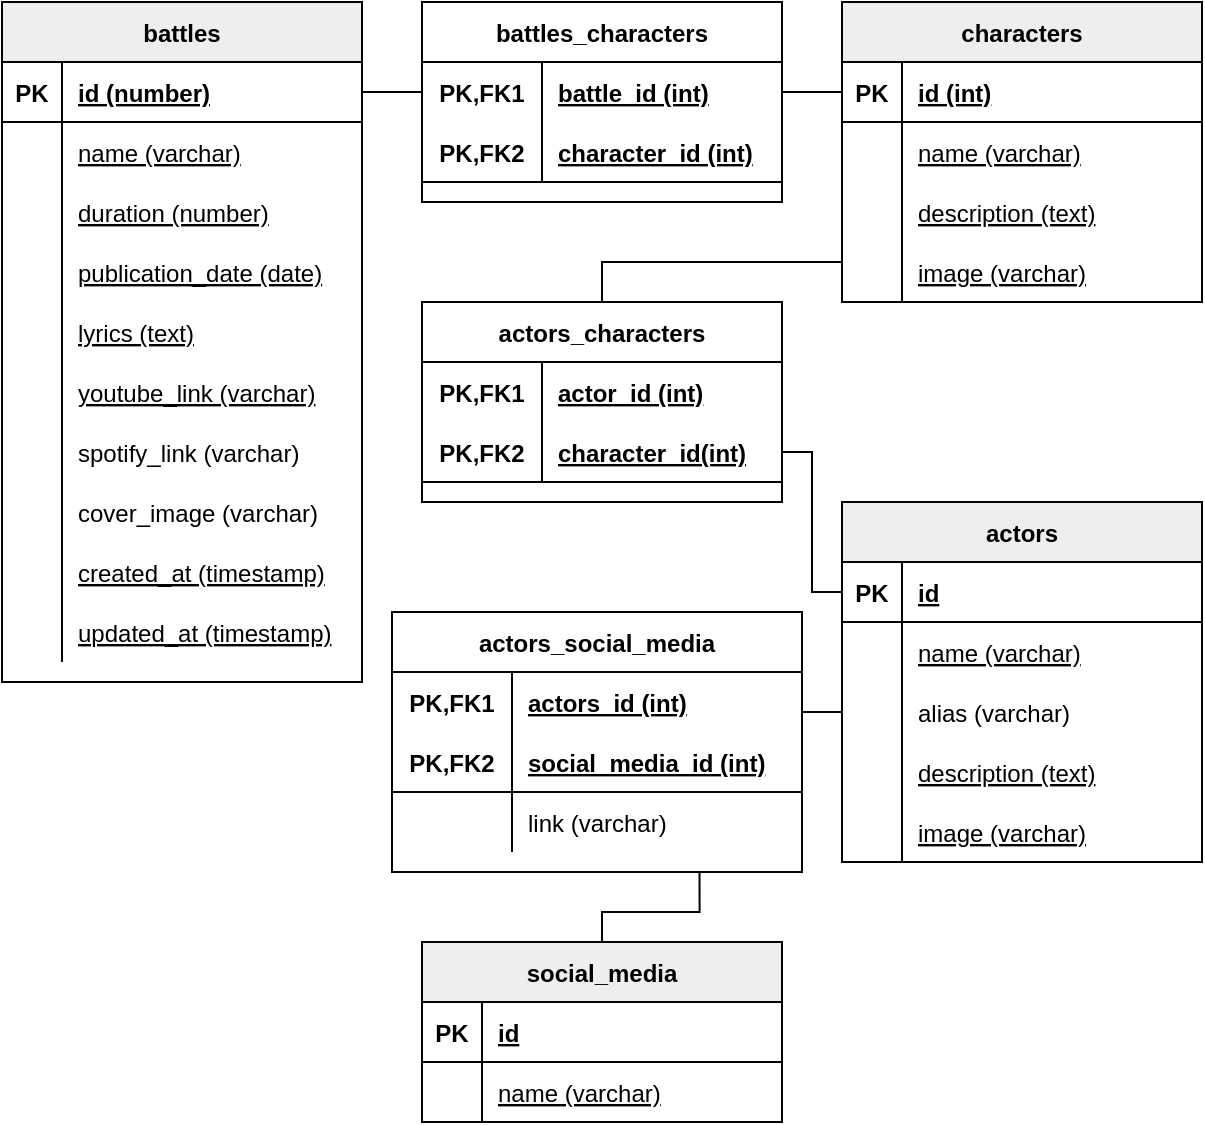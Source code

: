 <mxfile version="14.9.6" type="device"><diagram id="C5RBs43oDa-KdzZeNtuy" name="Page-1"><mxGraphModel dx="952" dy="644" grid="1" gridSize="10" guides="1" tooltips="1" connect="1" arrows="1" fold="1" page="1" pageScale="1" pageWidth="827" pageHeight="1169" math="0" shadow="0"><root><mxCell id="WIyWlLk6GJQsqaUBKTNV-0"/><mxCell id="WIyWlLk6GJQsqaUBKTNV-1" parent="WIyWlLk6GJQsqaUBKTNV-0"/><mxCell id="ADZzPNTdhYBdl-2jyVYL-12" value="battles" style="shape=table;startSize=30;container=1;collapsible=1;childLayout=tableLayout;fixedRows=1;rowLines=0;fontStyle=1;align=center;resizeLast=1;fillColor=#EEEEEE;" parent="WIyWlLk6GJQsqaUBKTNV-1" vertex="1"><mxGeometry y="190" width="180" height="340" as="geometry"/></mxCell><mxCell id="ADZzPNTdhYBdl-2jyVYL-13" value="" style="shape=partialRectangle;collapsible=0;dropTarget=0;pointerEvents=0;fillColor=none;top=0;left=0;bottom=1;right=0;points=[[0,0.5],[1,0.5]];portConstraint=eastwest;" parent="ADZzPNTdhYBdl-2jyVYL-12" vertex="1"><mxGeometry y="30" width="180" height="30" as="geometry"/></mxCell><mxCell id="ADZzPNTdhYBdl-2jyVYL-14" value="PK" style="shape=partialRectangle;connectable=0;fillColor=none;top=0;left=0;bottom=0;right=0;fontStyle=1;overflow=hidden;" parent="ADZzPNTdhYBdl-2jyVYL-13" vertex="1"><mxGeometry width="30" height="30" as="geometry"/></mxCell><mxCell id="ADZzPNTdhYBdl-2jyVYL-15" value="id (number)" style="shape=partialRectangle;connectable=0;fillColor=none;top=0;left=0;bottom=0;right=0;align=left;spacingLeft=6;fontStyle=5;overflow=hidden;" parent="ADZzPNTdhYBdl-2jyVYL-13" vertex="1"><mxGeometry x="30" width="150" height="30" as="geometry"/></mxCell><mxCell id="ADZzPNTdhYBdl-2jyVYL-16" value="" style="shape=partialRectangle;collapsible=0;dropTarget=0;pointerEvents=0;fillColor=none;top=0;left=0;bottom=0;right=0;points=[[0,0.5],[1,0.5]];portConstraint=eastwest;" parent="ADZzPNTdhYBdl-2jyVYL-12" vertex="1"><mxGeometry y="60" width="180" height="30" as="geometry"/></mxCell><mxCell id="ADZzPNTdhYBdl-2jyVYL-17" value="" style="shape=partialRectangle;connectable=0;fillColor=none;top=0;left=0;bottom=0;right=0;editable=1;overflow=hidden;" parent="ADZzPNTdhYBdl-2jyVYL-16" vertex="1"><mxGeometry width="30" height="30" as="geometry"/></mxCell><mxCell id="ADZzPNTdhYBdl-2jyVYL-18" value="name (varchar)" style="shape=partialRectangle;connectable=0;fillColor=none;top=0;left=0;bottom=0;right=0;align=left;spacingLeft=6;overflow=hidden;fontStyle=4" parent="ADZzPNTdhYBdl-2jyVYL-16" vertex="1"><mxGeometry x="30" width="150" height="30" as="geometry"/></mxCell><mxCell id="ADZzPNTdhYBdl-2jyVYL-19" value="" style="shape=partialRectangle;collapsible=0;dropTarget=0;pointerEvents=0;fillColor=none;top=0;left=0;bottom=0;right=0;points=[[0,0.5],[1,0.5]];portConstraint=eastwest;" parent="ADZzPNTdhYBdl-2jyVYL-12" vertex="1"><mxGeometry y="90" width="180" height="30" as="geometry"/></mxCell><mxCell id="ADZzPNTdhYBdl-2jyVYL-20" value="" style="shape=partialRectangle;connectable=0;fillColor=none;top=0;left=0;bottom=0;right=0;editable=1;overflow=hidden;" parent="ADZzPNTdhYBdl-2jyVYL-19" vertex="1"><mxGeometry width="30" height="30" as="geometry"/></mxCell><mxCell id="ADZzPNTdhYBdl-2jyVYL-21" value="duration (number)" style="shape=partialRectangle;connectable=0;fillColor=none;top=0;left=0;bottom=0;right=0;align=left;spacingLeft=6;overflow=hidden;fontStyle=4" parent="ADZzPNTdhYBdl-2jyVYL-19" vertex="1"><mxGeometry x="30" width="150" height="30" as="geometry"/></mxCell><mxCell id="ADZzPNTdhYBdl-2jyVYL-22" value="" style="shape=partialRectangle;collapsible=0;dropTarget=0;pointerEvents=0;fillColor=none;top=0;left=0;bottom=0;right=0;points=[[0,0.5],[1,0.5]];portConstraint=eastwest;" parent="ADZzPNTdhYBdl-2jyVYL-12" vertex="1"><mxGeometry y="120" width="180" height="30" as="geometry"/></mxCell><mxCell id="ADZzPNTdhYBdl-2jyVYL-23" value="" style="shape=partialRectangle;connectable=0;fillColor=none;top=0;left=0;bottom=0;right=0;editable=1;overflow=hidden;" parent="ADZzPNTdhYBdl-2jyVYL-22" vertex="1"><mxGeometry width="30" height="30" as="geometry"/></mxCell><mxCell id="ADZzPNTdhYBdl-2jyVYL-24" value="publication_date (date)" style="shape=partialRectangle;connectable=0;fillColor=none;top=0;left=0;bottom=0;right=0;align=left;spacingLeft=6;overflow=hidden;fontStyle=4" parent="ADZzPNTdhYBdl-2jyVYL-22" vertex="1"><mxGeometry x="30" width="150" height="30" as="geometry"/></mxCell><mxCell id="ADZzPNTdhYBdl-2jyVYL-38" value="" style="shape=partialRectangle;collapsible=0;dropTarget=0;pointerEvents=0;fillColor=none;top=0;left=0;bottom=0;right=0;points=[[0,0.5],[1,0.5]];portConstraint=eastwest;" parent="ADZzPNTdhYBdl-2jyVYL-12" vertex="1"><mxGeometry y="150" width="180" height="30" as="geometry"/></mxCell><mxCell id="ADZzPNTdhYBdl-2jyVYL-39" value="" style="shape=partialRectangle;connectable=0;fillColor=none;top=0;left=0;bottom=0;right=0;editable=1;overflow=hidden;" parent="ADZzPNTdhYBdl-2jyVYL-38" vertex="1"><mxGeometry width="30" height="30" as="geometry"/></mxCell><mxCell id="ADZzPNTdhYBdl-2jyVYL-40" value="lyrics (text)" style="shape=partialRectangle;connectable=0;fillColor=none;top=0;left=0;bottom=0;right=0;align=left;spacingLeft=6;overflow=hidden;fontStyle=4" parent="ADZzPNTdhYBdl-2jyVYL-38" vertex="1"><mxGeometry x="30" width="150" height="30" as="geometry"/></mxCell><mxCell id="ADZzPNTdhYBdl-2jyVYL-41" value="" style="shape=partialRectangle;collapsible=0;dropTarget=0;pointerEvents=0;fillColor=none;top=0;left=0;bottom=0;right=0;points=[[0,0.5],[1,0.5]];portConstraint=eastwest;" parent="ADZzPNTdhYBdl-2jyVYL-12" vertex="1"><mxGeometry y="180" width="180" height="30" as="geometry"/></mxCell><mxCell id="ADZzPNTdhYBdl-2jyVYL-42" value="" style="shape=partialRectangle;connectable=0;fillColor=none;top=0;left=0;bottom=0;right=0;editable=1;overflow=hidden;" parent="ADZzPNTdhYBdl-2jyVYL-41" vertex="1"><mxGeometry width="30" height="30" as="geometry"/></mxCell><mxCell id="ADZzPNTdhYBdl-2jyVYL-43" value="youtube_link (varchar)" style="shape=partialRectangle;connectable=0;fillColor=none;top=0;left=0;bottom=0;right=0;align=left;spacingLeft=6;overflow=hidden;fontStyle=4" parent="ADZzPNTdhYBdl-2jyVYL-41" vertex="1"><mxGeometry x="30" width="150" height="30" as="geometry"/></mxCell><mxCell id="ADZzPNTdhYBdl-2jyVYL-44" value="" style="shape=partialRectangle;collapsible=0;dropTarget=0;pointerEvents=0;fillColor=none;top=0;left=0;bottom=0;right=0;points=[[0,0.5],[1,0.5]];portConstraint=eastwest;" parent="ADZzPNTdhYBdl-2jyVYL-12" vertex="1"><mxGeometry y="210" width="180" height="30" as="geometry"/></mxCell><mxCell id="ADZzPNTdhYBdl-2jyVYL-45" value="" style="shape=partialRectangle;connectable=0;fillColor=none;top=0;left=0;bottom=0;right=0;editable=1;overflow=hidden;" parent="ADZzPNTdhYBdl-2jyVYL-44" vertex="1"><mxGeometry width="30" height="30" as="geometry"/></mxCell><mxCell id="ADZzPNTdhYBdl-2jyVYL-46" value="spotify_link (varchar)" style="shape=partialRectangle;connectable=0;fillColor=none;top=0;left=0;bottom=0;right=0;align=left;spacingLeft=6;overflow=hidden;" parent="ADZzPNTdhYBdl-2jyVYL-44" vertex="1"><mxGeometry x="30" width="150" height="30" as="geometry"/></mxCell><mxCell id="ADZzPNTdhYBdl-2jyVYL-47" value="" style="shape=partialRectangle;collapsible=0;dropTarget=0;pointerEvents=0;fillColor=none;top=0;left=0;bottom=0;right=0;points=[[0,0.5],[1,0.5]];portConstraint=eastwest;" parent="ADZzPNTdhYBdl-2jyVYL-12" vertex="1"><mxGeometry y="240" width="180" height="30" as="geometry"/></mxCell><mxCell id="ADZzPNTdhYBdl-2jyVYL-48" value="" style="shape=partialRectangle;connectable=0;fillColor=none;top=0;left=0;bottom=0;right=0;editable=1;overflow=hidden;" parent="ADZzPNTdhYBdl-2jyVYL-47" vertex="1"><mxGeometry width="30" height="30" as="geometry"/></mxCell><mxCell id="ADZzPNTdhYBdl-2jyVYL-49" value="cover_image (varchar)" style="shape=partialRectangle;connectable=0;fillColor=none;top=0;left=0;bottom=0;right=0;align=left;spacingLeft=6;overflow=hidden;" parent="ADZzPNTdhYBdl-2jyVYL-47" vertex="1"><mxGeometry x="30" width="150" height="30" as="geometry"/></mxCell><mxCell id="0YeldQYcMowtpOcQCSwm-0" value="" style="shape=partialRectangle;collapsible=0;dropTarget=0;pointerEvents=0;fillColor=none;top=0;left=0;bottom=0;right=0;points=[[0,0.5],[1,0.5]];portConstraint=eastwest;" parent="ADZzPNTdhYBdl-2jyVYL-12" vertex="1"><mxGeometry y="270" width="180" height="30" as="geometry"/></mxCell><mxCell id="0YeldQYcMowtpOcQCSwm-1" value="" style="shape=partialRectangle;connectable=0;fillColor=none;top=0;left=0;bottom=0;right=0;editable=1;overflow=hidden;" parent="0YeldQYcMowtpOcQCSwm-0" vertex="1"><mxGeometry width="30" height="30" as="geometry"/></mxCell><mxCell id="0YeldQYcMowtpOcQCSwm-2" value="created_at (timestamp)" style="shape=partialRectangle;connectable=0;fillColor=none;top=0;left=0;bottom=0;right=0;align=left;spacingLeft=6;overflow=hidden;fontStyle=4" parent="0YeldQYcMowtpOcQCSwm-0" vertex="1"><mxGeometry x="30" width="150" height="30" as="geometry"/></mxCell><mxCell id="0YeldQYcMowtpOcQCSwm-3" value="" style="shape=partialRectangle;collapsible=0;dropTarget=0;pointerEvents=0;fillColor=none;top=0;left=0;bottom=0;right=0;points=[[0,0.5],[1,0.5]];portConstraint=eastwest;" parent="ADZzPNTdhYBdl-2jyVYL-12" vertex="1"><mxGeometry y="300" width="180" height="30" as="geometry"/></mxCell><mxCell id="0YeldQYcMowtpOcQCSwm-4" value="" style="shape=partialRectangle;connectable=0;fillColor=none;top=0;left=0;bottom=0;right=0;editable=1;overflow=hidden;" parent="0YeldQYcMowtpOcQCSwm-3" vertex="1"><mxGeometry width="30" height="30" as="geometry"/></mxCell><mxCell id="0YeldQYcMowtpOcQCSwm-5" value="updated_at (timestamp)" style="shape=partialRectangle;connectable=0;fillColor=none;top=0;left=0;bottom=0;right=0;align=left;spacingLeft=6;overflow=hidden;fontStyle=4" parent="0YeldQYcMowtpOcQCSwm-3" vertex="1"><mxGeometry x="30" width="150" height="30" as="geometry"/></mxCell><mxCell id="ADZzPNTdhYBdl-2jyVYL-50" value="characters" style="shape=table;startSize=30;container=1;collapsible=1;childLayout=tableLayout;fixedRows=1;rowLines=0;fontStyle=1;align=center;resizeLast=1;fillColor=#EEEEEE;" parent="WIyWlLk6GJQsqaUBKTNV-1" vertex="1"><mxGeometry x="420" y="190" width="180" height="150" as="geometry"/></mxCell><mxCell id="ADZzPNTdhYBdl-2jyVYL-51" value="" style="shape=partialRectangle;collapsible=0;dropTarget=0;pointerEvents=0;fillColor=none;top=0;left=0;bottom=1;right=0;points=[[0,0.5],[1,0.5]];portConstraint=eastwest;" parent="ADZzPNTdhYBdl-2jyVYL-50" vertex="1"><mxGeometry y="30" width="180" height="30" as="geometry"/></mxCell><mxCell id="ADZzPNTdhYBdl-2jyVYL-52" value="PK" style="shape=partialRectangle;connectable=0;fillColor=none;top=0;left=0;bottom=0;right=0;fontStyle=1;overflow=hidden;" parent="ADZzPNTdhYBdl-2jyVYL-51" vertex="1"><mxGeometry width="30" height="30" as="geometry"/></mxCell><mxCell id="ADZzPNTdhYBdl-2jyVYL-53" value="id (int)" style="shape=partialRectangle;connectable=0;fillColor=none;top=0;left=0;bottom=0;right=0;align=left;spacingLeft=6;fontStyle=5;overflow=hidden;" parent="ADZzPNTdhYBdl-2jyVYL-51" vertex="1"><mxGeometry x="30" width="150" height="30" as="geometry"/></mxCell><mxCell id="ADZzPNTdhYBdl-2jyVYL-54" value="" style="shape=partialRectangle;collapsible=0;dropTarget=0;pointerEvents=0;fillColor=none;top=0;left=0;bottom=0;right=0;points=[[0,0.5],[1,0.5]];portConstraint=eastwest;" parent="ADZzPNTdhYBdl-2jyVYL-50" vertex="1"><mxGeometry y="60" width="180" height="30" as="geometry"/></mxCell><mxCell id="ADZzPNTdhYBdl-2jyVYL-55" value="" style="shape=partialRectangle;connectable=0;fillColor=none;top=0;left=0;bottom=0;right=0;editable=1;overflow=hidden;" parent="ADZzPNTdhYBdl-2jyVYL-54" vertex="1"><mxGeometry width="30" height="30" as="geometry"/></mxCell><mxCell id="ADZzPNTdhYBdl-2jyVYL-56" value="name (varchar)" style="shape=partialRectangle;connectable=0;fillColor=none;top=0;left=0;bottom=0;right=0;align=left;spacingLeft=6;overflow=hidden;fontStyle=4" parent="ADZzPNTdhYBdl-2jyVYL-54" vertex="1"><mxGeometry x="30" width="150" height="30" as="geometry"/></mxCell><mxCell id="ADZzPNTdhYBdl-2jyVYL-57" value="" style="shape=partialRectangle;collapsible=0;dropTarget=0;pointerEvents=0;fillColor=none;top=0;left=0;bottom=0;right=0;points=[[0,0.5],[1,0.5]];portConstraint=eastwest;" parent="ADZzPNTdhYBdl-2jyVYL-50" vertex="1"><mxGeometry y="90" width="180" height="30" as="geometry"/></mxCell><mxCell id="ADZzPNTdhYBdl-2jyVYL-58" value="" style="shape=partialRectangle;connectable=0;fillColor=none;top=0;left=0;bottom=0;right=0;editable=1;overflow=hidden;" parent="ADZzPNTdhYBdl-2jyVYL-57" vertex="1"><mxGeometry width="30" height="30" as="geometry"/></mxCell><mxCell id="ADZzPNTdhYBdl-2jyVYL-59" value="description (text)" style="shape=partialRectangle;connectable=0;fillColor=none;top=0;left=0;bottom=0;right=0;align=left;spacingLeft=6;overflow=hidden;fontStyle=4" parent="ADZzPNTdhYBdl-2jyVYL-57" vertex="1"><mxGeometry x="30" width="150" height="30" as="geometry"/></mxCell><mxCell id="0YeldQYcMowtpOcQCSwm-15" value="" style="shape=partialRectangle;collapsible=0;dropTarget=0;pointerEvents=0;fillColor=none;top=0;left=0;bottom=0;right=0;points=[[0,0.5],[1,0.5]];portConstraint=eastwest;" parent="ADZzPNTdhYBdl-2jyVYL-50" vertex="1"><mxGeometry y="120" width="180" height="30" as="geometry"/></mxCell><mxCell id="0YeldQYcMowtpOcQCSwm-16" value="" style="shape=partialRectangle;connectable=0;fillColor=none;top=0;left=0;bottom=0;right=0;editable=1;overflow=hidden;" parent="0YeldQYcMowtpOcQCSwm-15" vertex="1"><mxGeometry width="30" height="30" as="geometry"/></mxCell><mxCell id="0YeldQYcMowtpOcQCSwm-17" value="image (varchar)" style="shape=partialRectangle;connectable=0;fillColor=none;top=0;left=0;bottom=0;right=0;align=left;spacingLeft=6;overflow=hidden;fontStyle=4" parent="0YeldQYcMowtpOcQCSwm-15" vertex="1"><mxGeometry x="30" width="150" height="30" as="geometry"/></mxCell><mxCell id="ADZzPNTdhYBdl-2jyVYL-75" value="actors" style="shape=table;startSize=30;container=1;collapsible=1;childLayout=tableLayout;fixedRows=1;rowLines=0;fontStyle=1;align=center;resizeLast=1;fillColor=#EEE;" parent="WIyWlLk6GJQsqaUBKTNV-1" vertex="1"><mxGeometry x="420" y="440" width="180" height="180" as="geometry"/></mxCell><mxCell id="ADZzPNTdhYBdl-2jyVYL-76" value="" style="shape=partialRectangle;collapsible=0;dropTarget=0;pointerEvents=0;fillColor=none;top=0;left=0;bottom=1;right=0;points=[[0,0.5],[1,0.5]];portConstraint=eastwest;" parent="ADZzPNTdhYBdl-2jyVYL-75" vertex="1"><mxGeometry y="30" width="180" height="30" as="geometry"/></mxCell><mxCell id="ADZzPNTdhYBdl-2jyVYL-77" value="PK" style="shape=partialRectangle;connectable=0;fillColor=none;top=0;left=0;bottom=0;right=0;fontStyle=1;overflow=hidden;" parent="ADZzPNTdhYBdl-2jyVYL-76" vertex="1"><mxGeometry width="30" height="30" as="geometry"/></mxCell><mxCell id="ADZzPNTdhYBdl-2jyVYL-78" value="id" style="shape=partialRectangle;connectable=0;fillColor=none;top=0;left=0;bottom=0;right=0;align=left;spacingLeft=6;fontStyle=5;overflow=hidden;" parent="ADZzPNTdhYBdl-2jyVYL-76" vertex="1"><mxGeometry x="30" width="150" height="30" as="geometry"/></mxCell><mxCell id="ADZzPNTdhYBdl-2jyVYL-79" value="" style="shape=partialRectangle;collapsible=0;dropTarget=0;pointerEvents=0;fillColor=none;top=0;left=0;bottom=0;right=0;points=[[0,0.5],[1,0.5]];portConstraint=eastwest;" parent="ADZzPNTdhYBdl-2jyVYL-75" vertex="1"><mxGeometry y="60" width="180" height="30" as="geometry"/></mxCell><mxCell id="ADZzPNTdhYBdl-2jyVYL-80" value="" style="shape=partialRectangle;connectable=0;fillColor=none;top=0;left=0;bottom=0;right=0;editable=1;overflow=hidden;" parent="ADZzPNTdhYBdl-2jyVYL-79" vertex="1"><mxGeometry width="30" height="30" as="geometry"/></mxCell><mxCell id="ADZzPNTdhYBdl-2jyVYL-81" value="name (varchar)" style="shape=partialRectangle;connectable=0;fillColor=none;top=0;left=0;bottom=0;right=0;align=left;spacingLeft=6;overflow=hidden;fontStyle=4" parent="ADZzPNTdhYBdl-2jyVYL-79" vertex="1"><mxGeometry x="30" width="150" height="30" as="geometry"/></mxCell><mxCell id="ADZzPNTdhYBdl-2jyVYL-85" value="" style="shape=partialRectangle;collapsible=0;dropTarget=0;pointerEvents=0;fillColor=none;top=0;left=0;bottom=0;right=0;points=[[0,0.5],[1,0.5]];portConstraint=eastwest;" parent="ADZzPNTdhYBdl-2jyVYL-75" vertex="1"><mxGeometry y="90" width="180" height="30" as="geometry"/></mxCell><mxCell id="ADZzPNTdhYBdl-2jyVYL-86" value="" style="shape=partialRectangle;connectable=0;fillColor=none;top=0;left=0;bottom=0;right=0;editable=1;overflow=hidden;" parent="ADZzPNTdhYBdl-2jyVYL-85" vertex="1"><mxGeometry width="30" height="30" as="geometry"/></mxCell><mxCell id="ADZzPNTdhYBdl-2jyVYL-87" value="alias (varchar)" style="shape=partialRectangle;connectable=0;fillColor=none;top=0;left=0;bottom=0;right=0;align=left;spacingLeft=6;overflow=hidden;" parent="ADZzPNTdhYBdl-2jyVYL-85" vertex="1"><mxGeometry x="30" width="150" height="30" as="geometry"/></mxCell><mxCell id="ADZzPNTdhYBdl-2jyVYL-82" value="" style="shape=partialRectangle;collapsible=0;dropTarget=0;pointerEvents=0;fillColor=none;top=0;left=0;bottom=0;right=0;points=[[0,0.5],[1,0.5]];portConstraint=eastwest;" parent="ADZzPNTdhYBdl-2jyVYL-75" vertex="1"><mxGeometry y="120" width="180" height="30" as="geometry"/></mxCell><mxCell id="ADZzPNTdhYBdl-2jyVYL-83" value="" style="shape=partialRectangle;connectable=0;fillColor=none;top=0;left=0;bottom=0;right=0;editable=1;overflow=hidden;" parent="ADZzPNTdhYBdl-2jyVYL-82" vertex="1"><mxGeometry width="30" height="30" as="geometry"/></mxCell><mxCell id="ADZzPNTdhYBdl-2jyVYL-84" value="description (text)" style="shape=partialRectangle;connectable=0;fillColor=none;top=0;left=0;bottom=0;right=0;align=left;spacingLeft=6;overflow=hidden;fontStyle=4" parent="ADZzPNTdhYBdl-2jyVYL-82" vertex="1"><mxGeometry x="30" width="150" height="30" as="geometry"/></mxCell><mxCell id="0YeldQYcMowtpOcQCSwm-6" value="" style="shape=partialRectangle;collapsible=0;dropTarget=0;pointerEvents=0;fillColor=none;top=0;left=0;bottom=0;right=0;points=[[0,0.5],[1,0.5]];portConstraint=eastwest;" parent="ADZzPNTdhYBdl-2jyVYL-75" vertex="1"><mxGeometry y="150" width="180" height="30" as="geometry"/></mxCell><mxCell id="0YeldQYcMowtpOcQCSwm-7" value="" style="shape=partialRectangle;connectable=0;fillColor=none;top=0;left=0;bottom=0;right=0;editable=1;overflow=hidden;" parent="0YeldQYcMowtpOcQCSwm-6" vertex="1"><mxGeometry width="30" height="30" as="geometry"/></mxCell><mxCell id="0YeldQYcMowtpOcQCSwm-8" value="image (varchar)" style="shape=partialRectangle;connectable=0;fillColor=none;top=0;left=0;bottom=0;right=0;align=left;spacingLeft=6;overflow=hidden;fontStyle=4" parent="0YeldQYcMowtpOcQCSwm-6" vertex="1"><mxGeometry x="30" width="150" height="30" as="geometry"/></mxCell><mxCell id="ADZzPNTdhYBdl-2jyVYL-88" value="social_media" style="shape=table;startSize=30;container=1;collapsible=1;childLayout=tableLayout;fixedRows=1;rowLines=0;fontStyle=1;align=center;resizeLast=1;fillColor=#EEE;" parent="WIyWlLk6GJQsqaUBKTNV-1" vertex="1"><mxGeometry x="210" y="660" width="180" height="90" as="geometry"/></mxCell><mxCell id="ADZzPNTdhYBdl-2jyVYL-89" value="" style="shape=partialRectangle;collapsible=0;dropTarget=0;pointerEvents=0;fillColor=none;top=0;left=0;bottom=1;right=0;points=[[0,0.5],[1,0.5]];portConstraint=eastwest;" parent="ADZzPNTdhYBdl-2jyVYL-88" vertex="1"><mxGeometry y="30" width="180" height="30" as="geometry"/></mxCell><mxCell id="ADZzPNTdhYBdl-2jyVYL-90" value="PK" style="shape=partialRectangle;connectable=0;fillColor=none;top=0;left=0;bottom=0;right=0;fontStyle=1;overflow=hidden;" parent="ADZzPNTdhYBdl-2jyVYL-89" vertex="1"><mxGeometry width="30" height="30" as="geometry"/></mxCell><mxCell id="ADZzPNTdhYBdl-2jyVYL-91" value="id" style="shape=partialRectangle;connectable=0;fillColor=none;top=0;left=0;bottom=0;right=0;align=left;spacingLeft=6;fontStyle=5;overflow=hidden;" parent="ADZzPNTdhYBdl-2jyVYL-89" vertex="1"><mxGeometry x="30" width="150" height="30" as="geometry"/></mxCell><mxCell id="ADZzPNTdhYBdl-2jyVYL-92" value="" style="shape=partialRectangle;collapsible=0;dropTarget=0;pointerEvents=0;fillColor=none;top=0;left=0;bottom=0;right=0;points=[[0,0.5],[1,0.5]];portConstraint=eastwest;" parent="ADZzPNTdhYBdl-2jyVYL-88" vertex="1"><mxGeometry y="60" width="180" height="30" as="geometry"/></mxCell><mxCell id="ADZzPNTdhYBdl-2jyVYL-93" value="" style="shape=partialRectangle;connectable=0;fillColor=none;top=0;left=0;bottom=0;right=0;editable=1;overflow=hidden;" parent="ADZzPNTdhYBdl-2jyVYL-92" vertex="1"><mxGeometry width="30" height="30" as="geometry"/></mxCell><mxCell id="ADZzPNTdhYBdl-2jyVYL-94" value="name (varchar)" style="shape=partialRectangle;connectable=0;fillColor=none;top=0;left=0;bottom=0;right=0;align=left;spacingLeft=6;overflow=hidden;fontStyle=4" parent="ADZzPNTdhYBdl-2jyVYL-92" vertex="1"><mxGeometry x="30" width="150" height="30" as="geometry"/></mxCell><mxCell id="ADZzPNTdhYBdl-2jyVYL-136" value="battles_characters" style="shape=table;startSize=30;container=1;collapsible=1;childLayout=tableLayout;fixedRows=1;rowLines=0;fontStyle=1;align=center;resizeLast=1;" parent="WIyWlLk6GJQsqaUBKTNV-1" vertex="1"><mxGeometry x="210" y="190" width="180" height="100" as="geometry"/></mxCell><mxCell id="ADZzPNTdhYBdl-2jyVYL-137" value="" style="shape=partialRectangle;collapsible=0;dropTarget=0;pointerEvents=0;fillColor=none;top=0;left=0;bottom=0;right=0;points=[[0,0.5],[1,0.5]];portConstraint=eastwest;" parent="ADZzPNTdhYBdl-2jyVYL-136" vertex="1"><mxGeometry y="30" width="180" height="30" as="geometry"/></mxCell><mxCell id="ADZzPNTdhYBdl-2jyVYL-138" value="PK,FK1" style="shape=partialRectangle;connectable=0;fillColor=none;top=0;left=0;bottom=0;right=0;fontStyle=1;overflow=hidden;" parent="ADZzPNTdhYBdl-2jyVYL-137" vertex="1"><mxGeometry width="60" height="30" as="geometry"/></mxCell><mxCell id="ADZzPNTdhYBdl-2jyVYL-139" value="battle_id (int)" style="shape=partialRectangle;connectable=0;fillColor=none;top=0;left=0;bottom=0;right=0;align=left;spacingLeft=6;fontStyle=5;overflow=hidden;" parent="ADZzPNTdhYBdl-2jyVYL-137" vertex="1"><mxGeometry x="60" width="120" height="30" as="geometry"/></mxCell><mxCell id="ADZzPNTdhYBdl-2jyVYL-140" value="" style="shape=partialRectangle;collapsible=0;dropTarget=0;pointerEvents=0;fillColor=none;top=0;left=0;bottom=1;right=0;points=[[0,0.5],[1,0.5]];portConstraint=eastwest;" parent="ADZzPNTdhYBdl-2jyVYL-136" vertex="1"><mxGeometry y="60" width="180" height="30" as="geometry"/></mxCell><mxCell id="ADZzPNTdhYBdl-2jyVYL-141" value="PK,FK2" style="shape=partialRectangle;connectable=0;fillColor=none;top=0;left=0;bottom=0;right=0;fontStyle=1;overflow=hidden;" parent="ADZzPNTdhYBdl-2jyVYL-140" vertex="1"><mxGeometry width="60" height="30" as="geometry"/></mxCell><mxCell id="ADZzPNTdhYBdl-2jyVYL-142" value="character_id (int)" style="shape=partialRectangle;connectable=0;fillColor=none;top=0;left=0;bottom=0;right=0;align=left;spacingLeft=6;fontStyle=5;overflow=hidden;" parent="ADZzPNTdhYBdl-2jyVYL-140" vertex="1"><mxGeometry x="60" width="120" height="30" as="geometry"/></mxCell><mxCell id="ADZzPNTdhYBdl-2jyVYL-149" value="actors_characters" style="shape=table;startSize=30;container=1;collapsible=1;childLayout=tableLayout;fixedRows=1;rowLines=0;fontStyle=1;align=center;resizeLast=1;" parent="WIyWlLk6GJQsqaUBKTNV-1" vertex="1"><mxGeometry x="210" y="340" width="180" height="100" as="geometry"/></mxCell><mxCell id="ADZzPNTdhYBdl-2jyVYL-150" value="" style="shape=partialRectangle;collapsible=0;dropTarget=0;pointerEvents=0;fillColor=none;top=0;left=0;bottom=0;right=0;points=[[0,0.5],[1,0.5]];portConstraint=eastwest;" parent="ADZzPNTdhYBdl-2jyVYL-149" vertex="1"><mxGeometry y="30" width="180" height="30" as="geometry"/></mxCell><mxCell id="ADZzPNTdhYBdl-2jyVYL-151" value="PK,FK1" style="shape=partialRectangle;connectable=0;fillColor=none;top=0;left=0;bottom=0;right=0;fontStyle=1;overflow=hidden;" parent="ADZzPNTdhYBdl-2jyVYL-150" vertex="1"><mxGeometry width="60" height="30" as="geometry"/></mxCell><mxCell id="ADZzPNTdhYBdl-2jyVYL-152" value="actor_id (int)" style="shape=partialRectangle;connectable=0;fillColor=none;top=0;left=0;bottom=0;right=0;align=left;spacingLeft=6;fontStyle=5;overflow=hidden;" parent="ADZzPNTdhYBdl-2jyVYL-150" vertex="1"><mxGeometry x="60" width="120" height="30" as="geometry"/></mxCell><mxCell id="ADZzPNTdhYBdl-2jyVYL-153" value="" style="shape=partialRectangle;collapsible=0;dropTarget=0;pointerEvents=0;fillColor=none;top=0;left=0;bottom=1;right=0;points=[[0,0.5],[1,0.5]];portConstraint=eastwest;" parent="ADZzPNTdhYBdl-2jyVYL-149" vertex="1"><mxGeometry y="60" width="180" height="30" as="geometry"/></mxCell><mxCell id="ADZzPNTdhYBdl-2jyVYL-154" value="PK,FK2" style="shape=partialRectangle;connectable=0;fillColor=none;top=0;left=0;bottom=0;right=0;fontStyle=1;overflow=hidden;" parent="ADZzPNTdhYBdl-2jyVYL-153" vertex="1"><mxGeometry width="60" height="30" as="geometry"/></mxCell><mxCell id="ADZzPNTdhYBdl-2jyVYL-155" value="character_id(int)" style="shape=partialRectangle;connectable=0;fillColor=none;top=0;left=0;bottom=0;right=0;align=left;spacingLeft=6;fontStyle=5;overflow=hidden;" parent="ADZzPNTdhYBdl-2jyVYL-153" vertex="1"><mxGeometry x="60" width="120" height="30" as="geometry"/></mxCell><mxCell id="0YeldQYcMowtpOcQCSwm-33" style="edgeStyle=orthogonalEdgeStyle;rounded=0;orthogonalLoop=1;jettySize=auto;html=1;exitX=0.75;exitY=1;exitDx=0;exitDy=0;entryX=0.5;entryY=0;entryDx=0;entryDy=0;endArrow=none;endFill=0;" parent="WIyWlLk6GJQsqaUBKTNV-1" source="ADZzPNTdhYBdl-2jyVYL-163" target="ADZzPNTdhYBdl-2jyVYL-88" edge="1"><mxGeometry relative="1" as="geometry"/></mxCell><mxCell id="ADZzPNTdhYBdl-2jyVYL-163" value="actors_social_media" style="shape=table;startSize=30;container=1;collapsible=1;childLayout=tableLayout;fixedRows=1;rowLines=0;fontStyle=1;align=center;resizeLast=1;" parent="WIyWlLk6GJQsqaUBKTNV-1" vertex="1"><mxGeometry x="195" y="495" width="205" height="130" as="geometry"/></mxCell><mxCell id="ADZzPNTdhYBdl-2jyVYL-164" value="" style="shape=partialRectangle;collapsible=0;dropTarget=0;pointerEvents=0;fillColor=none;top=0;left=0;bottom=0;right=0;points=[[0,0.5],[1,0.5]];portConstraint=eastwest;" parent="ADZzPNTdhYBdl-2jyVYL-163" vertex="1"><mxGeometry y="30" width="205" height="30" as="geometry"/></mxCell><mxCell id="ADZzPNTdhYBdl-2jyVYL-165" value="PK,FK1" style="shape=partialRectangle;connectable=0;fillColor=none;top=0;left=0;bottom=0;right=0;fontStyle=1;overflow=hidden;" parent="ADZzPNTdhYBdl-2jyVYL-164" vertex="1"><mxGeometry width="60" height="30" as="geometry"/></mxCell><mxCell id="ADZzPNTdhYBdl-2jyVYL-166" value="actors_id (int)" style="shape=partialRectangle;connectable=0;fillColor=none;top=0;left=0;bottom=0;right=0;align=left;spacingLeft=6;fontStyle=5;overflow=hidden;" parent="ADZzPNTdhYBdl-2jyVYL-164" vertex="1"><mxGeometry x="60" width="145" height="30" as="geometry"/></mxCell><mxCell id="ADZzPNTdhYBdl-2jyVYL-167" value="" style="shape=partialRectangle;collapsible=0;dropTarget=0;pointerEvents=0;fillColor=none;top=0;left=0;bottom=1;right=0;points=[[0,0.5],[1,0.5]];portConstraint=eastwest;" parent="ADZzPNTdhYBdl-2jyVYL-163" vertex="1"><mxGeometry y="60" width="205" height="30" as="geometry"/></mxCell><mxCell id="ADZzPNTdhYBdl-2jyVYL-168" value="PK,FK2" style="shape=partialRectangle;connectable=0;fillColor=none;top=0;left=0;bottom=0;right=0;fontStyle=1;overflow=hidden;" parent="ADZzPNTdhYBdl-2jyVYL-167" vertex="1"><mxGeometry width="60" height="30" as="geometry"/></mxCell><mxCell id="ADZzPNTdhYBdl-2jyVYL-169" value="social_media_id (int)" style="shape=partialRectangle;connectable=0;fillColor=none;top=0;left=0;bottom=0;right=0;align=left;spacingLeft=6;fontStyle=5;overflow=hidden;" parent="ADZzPNTdhYBdl-2jyVYL-167" vertex="1"><mxGeometry x="60" width="145" height="30" as="geometry"/></mxCell><mxCell id="ADZzPNTdhYBdl-2jyVYL-170" value="" style="shape=partialRectangle;collapsible=0;dropTarget=0;pointerEvents=0;fillColor=none;top=0;left=0;bottom=0;right=0;points=[[0,0.5],[1,0.5]];portConstraint=eastwest;" parent="ADZzPNTdhYBdl-2jyVYL-163" vertex="1"><mxGeometry y="90" width="205" height="30" as="geometry"/></mxCell><mxCell id="ADZzPNTdhYBdl-2jyVYL-171" value="" style="shape=partialRectangle;connectable=0;fillColor=none;top=0;left=0;bottom=0;right=0;editable=1;overflow=hidden;" parent="ADZzPNTdhYBdl-2jyVYL-170" vertex="1"><mxGeometry width="60" height="30" as="geometry"/></mxCell><mxCell id="ADZzPNTdhYBdl-2jyVYL-172" value="link (varchar)" style="shape=partialRectangle;connectable=0;fillColor=none;top=0;left=0;bottom=0;right=0;align=left;spacingLeft=6;overflow=hidden;" parent="ADZzPNTdhYBdl-2jyVYL-170" vertex="1"><mxGeometry x="60" width="145" height="30" as="geometry"/></mxCell><mxCell id="ADZzPNTdhYBdl-2jyVYL-176" style="edgeStyle=orthogonalEdgeStyle;rounded=0;orthogonalLoop=1;jettySize=auto;html=1;exitX=1;exitY=0.5;exitDx=0;exitDy=0;entryX=0;entryY=0.5;entryDx=0;entryDy=0;endArrow=none;endFill=0;" parent="WIyWlLk6GJQsqaUBKTNV-1" source="ADZzPNTdhYBdl-2jyVYL-13" target="ADZzPNTdhYBdl-2jyVYL-137" edge="1"><mxGeometry relative="1" as="geometry"/></mxCell><mxCell id="ADZzPNTdhYBdl-2jyVYL-177" style="edgeStyle=orthogonalEdgeStyle;rounded=0;orthogonalLoop=1;jettySize=auto;html=1;exitX=1;exitY=0.5;exitDx=0;exitDy=0;entryX=0;entryY=0.5;entryDx=0;entryDy=0;endArrow=none;endFill=0;" parent="WIyWlLk6GJQsqaUBKTNV-1" source="ADZzPNTdhYBdl-2jyVYL-137" target="ADZzPNTdhYBdl-2jyVYL-51" edge="1"><mxGeometry relative="1" as="geometry"/></mxCell><mxCell id="0YeldQYcMowtpOcQCSwm-30" style="rounded=0;orthogonalLoop=1;jettySize=auto;html=1;exitX=1;exitY=0.5;exitDx=0;exitDy=0;entryX=0;entryY=0.5;entryDx=0;entryDy=0;endArrow=none;endFill=0;edgeStyle=elbowEdgeStyle;" parent="WIyWlLk6GJQsqaUBKTNV-1" source="ADZzPNTdhYBdl-2jyVYL-153" target="ADZzPNTdhYBdl-2jyVYL-76" edge="1"><mxGeometry relative="1" as="geometry"/></mxCell><mxCell id="0YeldQYcMowtpOcQCSwm-31" style="edgeStyle=orthogonalEdgeStyle;rounded=0;orthogonalLoop=1;jettySize=auto;html=1;exitX=0;exitY=0.5;exitDx=0;exitDy=0;entryX=0.5;entryY=0;entryDx=0;entryDy=0;endArrow=none;endFill=0;" parent="WIyWlLk6GJQsqaUBKTNV-1" source="0YeldQYcMowtpOcQCSwm-15" target="ADZzPNTdhYBdl-2jyVYL-149" edge="1"><mxGeometry relative="1" as="geometry"><Array as="points"><mxPoint x="420" y="320"/><mxPoint x="300" y="320"/></Array></mxGeometry></mxCell><mxCell id="0YeldQYcMowtpOcQCSwm-32" style="edgeStyle=orthogonalEdgeStyle;rounded=0;orthogonalLoop=1;jettySize=auto;html=1;exitX=0;exitY=0.5;exitDx=0;exitDy=0;entryX=1;entryY=0.5;entryDx=0;entryDy=0;endArrow=none;endFill=0;" parent="WIyWlLk6GJQsqaUBKTNV-1" source="ADZzPNTdhYBdl-2jyVYL-85" target="ADZzPNTdhYBdl-2jyVYL-164" edge="1"><mxGeometry relative="1" as="geometry"/></mxCell></root></mxGraphModel></diagram></mxfile>